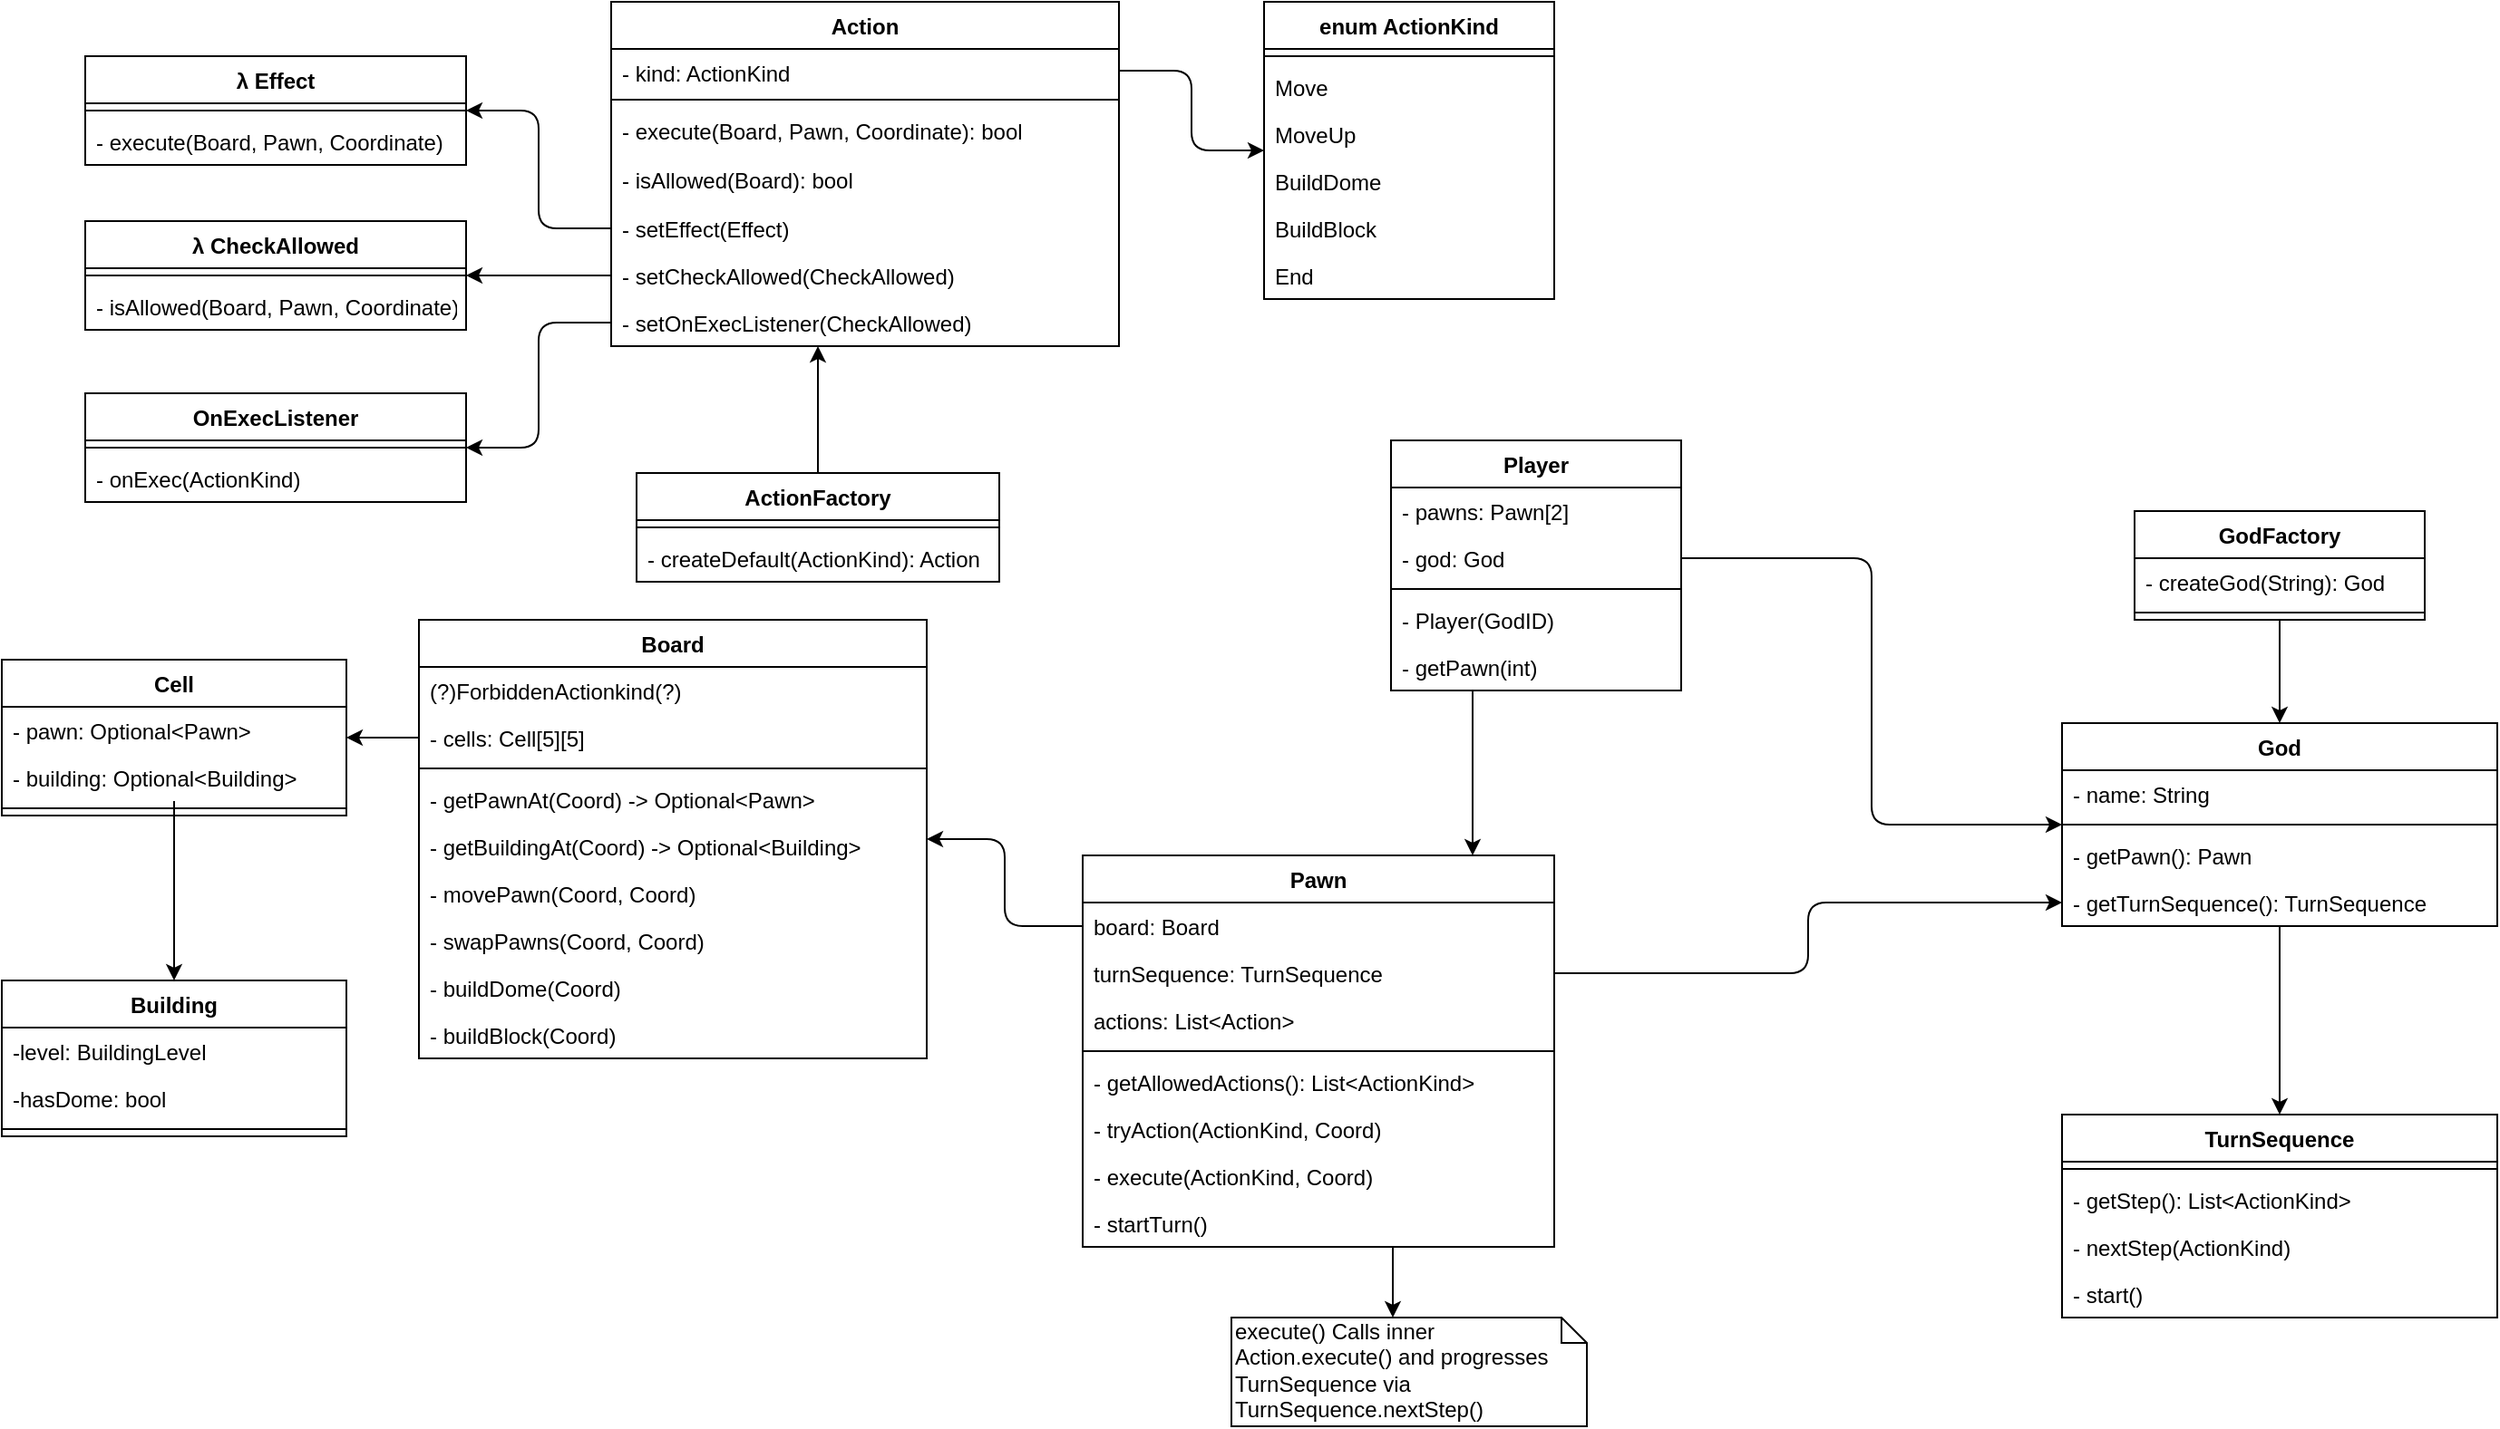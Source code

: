 <mxfile version="12.6.5" type="device"><diagram id="lQpexGLLoEIbFG-BR7qN" name="Page-1"><mxGraphModel dx="1673" dy="994" grid="1" gridSize="10" guides="1" tooltips="1" connect="1" arrows="1" fold="1" page="1" pageScale="1" pageWidth="1654" pageHeight="1169" math="0" shadow="0"><root><mxCell id="0"/><mxCell id="1" parent="0"/><mxCell id="JLLZLVs1ZS-YN2kHAcPY-19" value="Board" style="swimlane;fontStyle=1;align=center;verticalAlign=top;childLayout=stackLayout;horizontal=1;startSize=26;horizontalStack=0;resizeParent=1;resizeParentMax=0;resizeLast=0;collapsible=1;marginBottom=0;" parent="1" vertex="1"><mxGeometry x="480" y="481" width="280" height="242" as="geometry"/></mxCell><mxCell id="PprDSggKspelRnTBWBc6-31" value="(?)ForbiddenActionkind(?)" style="text;strokeColor=none;fillColor=none;align=left;verticalAlign=top;spacingLeft=4;spacingRight=4;overflow=hidden;rotatable=0;points=[[0,0.5],[1,0.5]];portConstraint=eastwest;" vertex="1" parent="JLLZLVs1ZS-YN2kHAcPY-19"><mxGeometry y="26" width="280" height="26" as="geometry"/></mxCell><mxCell id="5LOTAtUlM5BQtrTcVLAc-15" value="- cells: Cell[5][5]" style="text;strokeColor=none;fillColor=none;align=left;verticalAlign=top;spacingLeft=4;spacingRight=4;overflow=hidden;rotatable=0;points=[[0,0.5],[1,0.5]];portConstraint=eastwest;" parent="JLLZLVs1ZS-YN2kHAcPY-19" vertex="1"><mxGeometry y="52" width="280" height="26" as="geometry"/></mxCell><mxCell id="JLLZLVs1ZS-YN2kHAcPY-21" value="" style="line;strokeWidth=1;fillColor=none;align=left;verticalAlign=middle;spacingTop=-1;spacingLeft=3;spacingRight=3;rotatable=0;labelPosition=right;points=[];portConstraint=eastwest;" parent="JLLZLVs1ZS-YN2kHAcPY-19" vertex="1"><mxGeometry y="78" width="280" height="8" as="geometry"/></mxCell><mxCell id="PprDSggKspelRnTBWBc6-32" value="- getPawnAt(Coord) -&gt; Optional&lt;Pawn&gt;" style="text;strokeColor=none;fillColor=none;align=left;verticalAlign=top;spacingLeft=4;spacingRight=4;overflow=hidden;rotatable=0;points=[[0,0.5],[1,0.5]];portConstraint=eastwest;" vertex="1" parent="JLLZLVs1ZS-YN2kHAcPY-19"><mxGeometry y="86" width="280" height="26" as="geometry"/></mxCell><mxCell id="PprDSggKspelRnTBWBc6-33" value="- getBuildingAt(Coord) -&gt; Optional&lt;Building&gt;" style="text;strokeColor=none;fillColor=none;align=left;verticalAlign=top;spacingLeft=4;spacingRight=4;overflow=hidden;rotatable=0;points=[[0,0.5],[1,0.5]];portConstraint=eastwest;" vertex="1" parent="JLLZLVs1ZS-YN2kHAcPY-19"><mxGeometry y="112" width="280" height="26" as="geometry"/></mxCell><mxCell id="PprDSggKspelRnTBWBc6-34" value="- movePawn(Coord, Coord)" style="text;strokeColor=none;fillColor=none;align=left;verticalAlign=top;spacingLeft=4;spacingRight=4;overflow=hidden;rotatable=0;points=[[0,0.5],[1,0.5]];portConstraint=eastwest;" vertex="1" parent="JLLZLVs1ZS-YN2kHAcPY-19"><mxGeometry y="138" width="280" height="26" as="geometry"/></mxCell><mxCell id="PprDSggKspelRnTBWBc6-35" value="- swapPawns(Coord, Coord)" style="text;strokeColor=none;fillColor=none;align=left;verticalAlign=top;spacingLeft=4;spacingRight=4;overflow=hidden;rotatable=0;points=[[0,0.5],[1,0.5]];portConstraint=eastwest;" vertex="1" parent="JLLZLVs1ZS-YN2kHAcPY-19"><mxGeometry y="164" width="280" height="26" as="geometry"/></mxCell><mxCell id="PprDSggKspelRnTBWBc6-53" value="- buildDome(Coord)" style="text;strokeColor=none;fillColor=none;align=left;verticalAlign=top;spacingLeft=4;spacingRight=4;overflow=hidden;rotatable=0;points=[[0,0.5],[1,0.5]];portConstraint=eastwest;" vertex="1" parent="JLLZLVs1ZS-YN2kHAcPY-19"><mxGeometry y="190" width="280" height="26" as="geometry"/></mxCell><mxCell id="PprDSggKspelRnTBWBc6-54" value="- buildBlock(Coord)" style="text;strokeColor=none;fillColor=none;align=left;verticalAlign=top;spacingLeft=4;spacingRight=4;overflow=hidden;rotatable=0;points=[[0,0.5],[1,0.5]];portConstraint=eastwest;" vertex="1" parent="JLLZLVs1ZS-YN2kHAcPY-19"><mxGeometry y="216" width="280" height="26" as="geometry"/></mxCell><mxCell id="cTTuEMiOk4GReJJeWm1e-20" value="Action" style="swimlane;fontStyle=1;align=center;verticalAlign=top;childLayout=stackLayout;horizontal=1;startSize=26;horizontalStack=0;resizeParent=1;resizeParentMax=0;resizeLast=0;collapsible=1;marginBottom=0;" parent="1" vertex="1"><mxGeometry x="586" y="140" width="280" height="190" as="geometry"/></mxCell><mxCell id="cTTuEMiOk4GReJJeWm1e-21" value="- kind: ActionKind" style="text;strokeColor=none;fillColor=none;align=left;verticalAlign=top;spacingLeft=4;spacingRight=4;overflow=hidden;rotatable=0;points=[[0,0.5],[1,0.5]];portConstraint=eastwest;" parent="cTTuEMiOk4GReJJeWm1e-20" vertex="1"><mxGeometry y="26" width="280" height="24" as="geometry"/></mxCell><mxCell id="cTTuEMiOk4GReJJeWm1e-26" value="" style="line;strokeWidth=1;fillColor=none;align=left;verticalAlign=middle;spacingTop=-1;spacingLeft=3;spacingRight=3;rotatable=0;labelPosition=right;points=[];portConstraint=eastwest;" parent="cTTuEMiOk4GReJJeWm1e-20" vertex="1"><mxGeometry y="50" width="280" height="8" as="geometry"/></mxCell><mxCell id="cTTuEMiOk4GReJJeWm1e-41" value="- execute(Board, Pawn, Coordinate): bool" style="text;strokeColor=none;fillColor=none;align=left;verticalAlign=top;spacingLeft=4;spacingRight=4;overflow=hidden;rotatable=0;points=[[0,0.5],[1,0.5]];portConstraint=eastwest;" parent="cTTuEMiOk4GReJJeWm1e-20" vertex="1"><mxGeometry y="58" width="280" height="27" as="geometry"/></mxCell><mxCell id="j0KUtyWTa7JetLkTOCEy-1" value="- isAllowed(Board): bool" style="text;strokeColor=none;fillColor=none;align=left;verticalAlign=top;spacingLeft=4;spacingRight=4;overflow=hidden;rotatable=0;points=[[0,0.5],[1,0.5]];portConstraint=eastwest;" parent="cTTuEMiOk4GReJJeWm1e-20" vertex="1"><mxGeometry y="85" width="280" height="27" as="geometry"/></mxCell><mxCell id="j0KUtyWTa7JetLkTOCEy-28" value="- setEffect(Effect)" style="text;strokeColor=none;fillColor=none;align=left;verticalAlign=top;spacingLeft=4;spacingRight=4;overflow=hidden;rotatable=0;points=[[0,0.5],[1,0.5]];portConstraint=eastwest;" parent="cTTuEMiOk4GReJJeWm1e-20" vertex="1"><mxGeometry y="112" width="280" height="26" as="geometry"/></mxCell><mxCell id="j0KUtyWTa7JetLkTOCEy-27" value="- setCheckAllowed(CheckAllowed)" style="text;strokeColor=none;fillColor=none;align=left;verticalAlign=top;spacingLeft=4;spacingRight=4;overflow=hidden;rotatable=0;points=[[0,0.5],[1,0.5]];portConstraint=eastwest;" parent="cTTuEMiOk4GReJJeWm1e-20" vertex="1"><mxGeometry y="138" width="280" height="26" as="geometry"/></mxCell><mxCell id="j0KUtyWTa7JetLkTOCEy-84" value="- setOnExecListener(CheckAllowed)" style="text;strokeColor=none;fillColor=none;align=left;verticalAlign=top;spacingLeft=4;spacingRight=4;overflow=hidden;rotatable=0;points=[[0,0.5],[1,0.5]];portConstraint=eastwest;" parent="cTTuEMiOk4GReJJeWm1e-20" vertex="1"><mxGeometry y="164" width="280" height="26" as="geometry"/></mxCell><mxCell id="j0KUtyWTa7JetLkTOCEy-14" value="λ Effect" style="swimlane;fontStyle=1;align=center;verticalAlign=top;childLayout=stackLayout;horizontal=1;startSize=26;horizontalStack=0;resizeParent=1;resizeParentMax=0;resizeLast=0;collapsible=1;marginBottom=0;" parent="1" vertex="1"><mxGeometry x="296" y="170" width="210" height="60" as="geometry"/></mxCell><mxCell id="j0KUtyWTa7JetLkTOCEy-15" value="" style="line;strokeWidth=1;fillColor=none;align=left;verticalAlign=middle;spacingTop=-1;spacingLeft=3;spacingRight=3;rotatable=0;labelPosition=right;points=[];portConstraint=eastwest;" parent="j0KUtyWTa7JetLkTOCEy-14" vertex="1"><mxGeometry y="26" width="210" height="8" as="geometry"/></mxCell><mxCell id="j0KUtyWTa7JetLkTOCEy-18" value="- execute(Board, Pawn, Coordinate)" style="text;strokeColor=none;fillColor=none;align=left;verticalAlign=top;spacingLeft=4;spacingRight=4;overflow=hidden;rotatable=0;points=[[0,0.5],[1,0.5]];portConstraint=eastwest;" parent="j0KUtyWTa7JetLkTOCEy-14" vertex="1"><mxGeometry y="34" width="210" height="26" as="geometry"/></mxCell><mxCell id="j0KUtyWTa7JetLkTOCEy-19" value="λ CheckAllowed" style="swimlane;fontStyle=1;align=center;verticalAlign=top;childLayout=stackLayout;horizontal=1;startSize=26;horizontalStack=0;resizeParent=1;resizeParentMax=0;resizeLast=0;collapsible=1;marginBottom=0;" parent="1" vertex="1"><mxGeometry x="296" y="261" width="210" height="60" as="geometry"/></mxCell><mxCell id="j0KUtyWTa7JetLkTOCEy-20" value="" style="line;strokeWidth=1;fillColor=none;align=left;verticalAlign=middle;spacingTop=-1;spacingLeft=3;spacingRight=3;rotatable=0;labelPosition=right;points=[];portConstraint=eastwest;" parent="j0KUtyWTa7JetLkTOCEy-19" vertex="1"><mxGeometry y="26" width="210" height="8" as="geometry"/></mxCell><mxCell id="j0KUtyWTa7JetLkTOCEy-21" value="- isAllowed(Board, Pawn, Coordinate)" style="text;strokeColor=none;fillColor=none;align=left;verticalAlign=top;spacingLeft=4;spacingRight=4;overflow=hidden;rotatable=0;points=[[0,0.5],[1,0.5]];portConstraint=eastwest;" parent="j0KUtyWTa7JetLkTOCEy-19" vertex="1"><mxGeometry y="34" width="210" height="26" as="geometry"/></mxCell><mxCell id="PprDSggKspelRnTBWBc6-52" style="edgeStyle=elbowEdgeStyle;rounded=1;orthogonalLoop=1;jettySize=auto;html=1;" edge="1" parent="1" source="j0KUtyWTa7JetLkTOCEy-30" target="j0KUtyWTa7JetLkTOCEy-35"><mxGeometry relative="1" as="geometry"/></mxCell><mxCell id="j0KUtyWTa7JetLkTOCEy-30" value="GodFactory" style="swimlane;fontStyle=1;align=center;verticalAlign=top;childLayout=stackLayout;horizontal=1;startSize=26;horizontalStack=0;resizeParent=1;resizeParentMax=0;resizeLast=0;collapsible=1;marginBottom=0;" parent="1" vertex="1"><mxGeometry x="1426" y="421" width="160" height="60" as="geometry"/></mxCell><mxCell id="j0KUtyWTa7JetLkTOCEy-31" value="- createGod(String): God" style="text;strokeColor=none;fillColor=none;align=left;verticalAlign=top;spacingLeft=4;spacingRight=4;overflow=hidden;rotatable=0;points=[[0,0.5],[1,0.5]];portConstraint=eastwest;" parent="j0KUtyWTa7JetLkTOCEy-30" vertex="1"><mxGeometry y="26" width="160" height="26" as="geometry"/></mxCell><mxCell id="j0KUtyWTa7JetLkTOCEy-33" value="" style="line;strokeWidth=1;fillColor=none;align=left;verticalAlign=middle;spacingTop=-1;spacingLeft=3;spacingRight=3;rotatable=0;labelPosition=right;points=[];portConstraint=eastwest;" parent="j0KUtyWTa7JetLkTOCEy-30" vertex="1"><mxGeometry y="52" width="160" height="8" as="geometry"/></mxCell><mxCell id="j0KUtyWTa7JetLkTOCEy-35" value="God" style="swimlane;fontStyle=1;align=center;verticalAlign=top;childLayout=stackLayout;horizontal=1;startSize=26;horizontalStack=0;resizeParent=1;resizeParentMax=0;resizeLast=0;collapsible=1;marginBottom=0;" parent="1" vertex="1"><mxGeometry x="1386" y="538" width="240" height="112" as="geometry"/></mxCell><mxCell id="j0KUtyWTa7JetLkTOCEy-100" value="- name: String" style="text;strokeColor=none;fillColor=none;align=left;verticalAlign=top;spacingLeft=4;spacingRight=4;overflow=hidden;rotatable=0;points=[[0,0.5],[1,0.5]];portConstraint=eastwest;" parent="j0KUtyWTa7JetLkTOCEy-35" vertex="1"><mxGeometry y="26" width="240" height="26" as="geometry"/></mxCell><mxCell id="j0KUtyWTa7JetLkTOCEy-38" value="" style="line;strokeWidth=1;fillColor=none;align=left;verticalAlign=middle;spacingTop=-1;spacingLeft=3;spacingRight=3;rotatable=0;labelPosition=right;points=[];portConstraint=eastwest;" parent="j0KUtyWTa7JetLkTOCEy-35" vertex="1"><mxGeometry y="52" width="240" height="8" as="geometry"/></mxCell><mxCell id="PprDSggKspelRnTBWBc6-25" value="- getPawn(): Pawn" style="text;strokeColor=none;fillColor=none;align=left;verticalAlign=top;spacingLeft=4;spacingRight=4;overflow=hidden;rotatable=0;points=[[0,0.5],[1,0.5]];portConstraint=eastwest;" vertex="1" parent="j0KUtyWTa7JetLkTOCEy-35"><mxGeometry y="60" width="240" height="26" as="geometry"/></mxCell><mxCell id="j0KUtyWTa7JetLkTOCEy-101" value="- getTurnSequence(): TurnSequence" style="text;strokeColor=none;fillColor=none;align=left;verticalAlign=top;spacingLeft=4;spacingRight=4;overflow=hidden;rotatable=0;points=[[0,0.5],[1,0.5]];portConstraint=eastwest;" parent="j0KUtyWTa7JetLkTOCEy-35" vertex="1"><mxGeometry y="86" width="240" height="26" as="geometry"/></mxCell><mxCell id="j0KUtyWTa7JetLkTOCEy-46" value="TurnSequence" style="swimlane;fontStyle=1;align=center;verticalAlign=top;childLayout=stackLayout;horizontal=1;startSize=26;horizontalStack=0;resizeParent=1;resizeParentMax=0;resizeLast=0;collapsible=1;marginBottom=0;" parent="1" vertex="1"><mxGeometry x="1386" y="754" width="240" height="112" as="geometry"/></mxCell><mxCell id="j0KUtyWTa7JetLkTOCEy-48" value="" style="line;strokeWidth=1;fillColor=none;align=left;verticalAlign=middle;spacingTop=-1;spacingLeft=3;spacingRight=3;rotatable=0;labelPosition=right;points=[];portConstraint=eastwest;" parent="j0KUtyWTa7JetLkTOCEy-46" vertex="1"><mxGeometry y="26" width="240" height="8" as="geometry"/></mxCell><mxCell id="j0KUtyWTa7JetLkTOCEy-55" value="- getStep(): List&lt;ActionKind&gt;" style="text;strokeColor=none;fillColor=none;align=left;verticalAlign=top;spacingLeft=4;spacingRight=4;overflow=hidden;rotatable=0;points=[[0,0.5],[1,0.5]];portConstraint=eastwest;" parent="j0KUtyWTa7JetLkTOCEy-46" vertex="1"><mxGeometry y="34" width="240" height="26" as="geometry"/></mxCell><mxCell id="PprDSggKspelRnTBWBc6-21" value="- nextStep(ActionKind)" style="text;strokeColor=none;fillColor=none;align=left;verticalAlign=top;spacingLeft=4;spacingRight=4;overflow=hidden;rotatable=0;points=[[0,0.5],[1,0.5]];portConstraint=eastwest;" vertex="1" parent="j0KUtyWTa7JetLkTOCEy-46"><mxGeometry y="60" width="240" height="26" as="geometry"/></mxCell><mxCell id="PprDSggKspelRnTBWBc6-36" value="- start()" style="text;strokeColor=none;fillColor=none;align=left;verticalAlign=top;spacingLeft=4;spacingRight=4;overflow=hidden;rotatable=0;points=[[0,0.5],[1,0.5]];portConstraint=eastwest;" vertex="1" parent="j0KUtyWTa7JetLkTOCEy-46"><mxGeometry y="86" width="240" height="26" as="geometry"/></mxCell><mxCell id="PprDSggKspelRnTBWBc6-51" style="edgeStyle=elbowEdgeStyle;rounded=1;orthogonalLoop=1;jettySize=auto;html=1;" edge="1" parent="1" source="j0KUtyWTa7JetLkTOCEy-67" target="cTTuEMiOk4GReJJeWm1e-20"><mxGeometry relative="1" as="geometry"/></mxCell><mxCell id="j0KUtyWTa7JetLkTOCEy-67" value="ActionFactory" style="swimlane;fontStyle=1;align=center;verticalAlign=top;childLayout=stackLayout;horizontal=1;startSize=26;horizontalStack=0;resizeParent=1;resizeParentMax=0;resizeLast=0;collapsible=1;marginBottom=0;" parent="1" vertex="1"><mxGeometry x="600" y="400" width="200" height="60" as="geometry"/></mxCell><mxCell id="j0KUtyWTa7JetLkTOCEy-69" value="" style="line;strokeWidth=1;fillColor=none;align=left;verticalAlign=middle;spacingTop=-1;spacingLeft=3;spacingRight=3;rotatable=0;labelPosition=right;points=[];portConstraint=eastwest;" parent="j0KUtyWTa7JetLkTOCEy-67" vertex="1"><mxGeometry y="26" width="200" height="8" as="geometry"/></mxCell><mxCell id="j0KUtyWTa7JetLkTOCEy-68" value="- createDefault(ActionKind): Action" style="text;strokeColor=none;fillColor=none;align=left;verticalAlign=top;spacingLeft=4;spacingRight=4;overflow=hidden;rotatable=0;points=[[0,0.5],[1,0.5]];portConstraint=eastwest;" parent="j0KUtyWTa7JetLkTOCEy-67" vertex="1"><mxGeometry y="34" width="200" height="26" as="geometry"/></mxCell><mxCell id="j0KUtyWTa7JetLkTOCEy-73" value="enum ActionKind" style="swimlane;fontStyle=1;align=center;verticalAlign=top;childLayout=stackLayout;horizontal=1;startSize=26;horizontalStack=0;resizeParent=1;resizeParentMax=0;resizeLast=0;collapsible=1;marginBottom=0;" parent="1" vertex="1"><mxGeometry x="946" y="140" width="160" height="164" as="geometry"/></mxCell><mxCell id="j0KUtyWTa7JetLkTOCEy-74" value="" style="line;strokeWidth=1;fillColor=none;align=left;verticalAlign=middle;spacingTop=-1;spacingLeft=3;spacingRight=3;rotatable=0;labelPosition=right;points=[];portConstraint=eastwest;" parent="j0KUtyWTa7JetLkTOCEy-73" vertex="1"><mxGeometry y="26" width="160" height="8" as="geometry"/></mxCell><mxCell id="j0KUtyWTa7JetLkTOCEy-78" value="Move" style="text;strokeColor=none;fillColor=none;align=left;verticalAlign=top;spacingLeft=4;spacingRight=4;overflow=hidden;rotatable=0;points=[[0,0.5],[1,0.5]];portConstraint=eastwest;" parent="j0KUtyWTa7JetLkTOCEy-73" vertex="1"><mxGeometry y="34" width="160" height="26" as="geometry"/></mxCell><mxCell id="j0KUtyWTa7JetLkTOCEy-81" value="MoveUp" style="text;strokeColor=none;fillColor=none;align=left;verticalAlign=top;spacingLeft=4;spacingRight=4;overflow=hidden;rotatable=0;points=[[0,0.5],[1,0.5]];portConstraint=eastwest;" parent="j0KUtyWTa7JetLkTOCEy-73" vertex="1"><mxGeometry y="60" width="160" height="26" as="geometry"/></mxCell><mxCell id="j0KUtyWTa7JetLkTOCEy-79" value="BuildDome" style="text;strokeColor=none;fillColor=none;align=left;verticalAlign=top;spacingLeft=4;spacingRight=4;overflow=hidden;rotatable=0;points=[[0,0.5],[1,0.5]];portConstraint=eastwest;" parent="j0KUtyWTa7JetLkTOCEy-73" vertex="1"><mxGeometry y="86" width="160" height="26" as="geometry"/></mxCell><mxCell id="j0KUtyWTa7JetLkTOCEy-80" value="BuildBlock" style="text;strokeColor=none;fillColor=none;align=left;verticalAlign=top;spacingLeft=4;spacingRight=4;overflow=hidden;rotatable=0;points=[[0,0.5],[1,0.5]];portConstraint=eastwest;" parent="j0KUtyWTa7JetLkTOCEy-73" vertex="1"><mxGeometry y="112" width="160" height="26" as="geometry"/></mxCell><mxCell id="j0KUtyWTa7JetLkTOCEy-88" value="End" style="text;strokeColor=none;fillColor=none;align=left;verticalAlign=top;spacingLeft=4;spacingRight=4;overflow=hidden;rotatable=0;points=[[0,0.5],[1,0.5]];portConstraint=eastwest;" parent="j0KUtyWTa7JetLkTOCEy-73" vertex="1"><mxGeometry y="138" width="160" height="26" as="geometry"/></mxCell><mxCell id="j0KUtyWTa7JetLkTOCEy-85" value="OnExecListener" style="swimlane;fontStyle=1;align=center;verticalAlign=top;childLayout=stackLayout;horizontal=1;startSize=26;horizontalStack=0;resizeParent=1;resizeParentMax=0;resizeLast=0;collapsible=1;marginBottom=0;" parent="1" vertex="1"><mxGeometry x="296" y="356" width="210" height="60" as="geometry"/></mxCell><mxCell id="j0KUtyWTa7JetLkTOCEy-86" value="" style="line;strokeWidth=1;fillColor=none;align=left;verticalAlign=middle;spacingTop=-1;spacingLeft=3;spacingRight=3;rotatable=0;labelPosition=right;points=[];portConstraint=eastwest;" parent="j0KUtyWTa7JetLkTOCEy-85" vertex="1"><mxGeometry y="26" width="210" height="8" as="geometry"/></mxCell><mxCell id="j0KUtyWTa7JetLkTOCEy-87" value="- onExec(ActionKind)" style="text;strokeColor=none;fillColor=none;align=left;verticalAlign=top;spacingLeft=4;spacingRight=4;overflow=hidden;rotatable=0;points=[[0,0.5],[1,0.5]];portConstraint=eastwest;" parent="j0KUtyWTa7JetLkTOCEy-85" vertex="1"><mxGeometry y="34" width="210" height="26" as="geometry"/></mxCell><mxCell id="j0KUtyWTa7JetLkTOCEy-93" value="execute() Calls inner Action.execute() and progresses TurnSequence via TurnSequence.nextStep()" style="shape=note;whiteSpace=wrap;html=1;size=14;verticalAlign=top;align=left;spacingTop=-6;" parent="1" vertex="1"><mxGeometry x="928" y="866" width="196" height="60" as="geometry"/></mxCell><mxCell id="j0KUtyWTa7JetLkTOCEy-96" value="Player" style="swimlane;fontStyle=1;align=center;verticalAlign=top;childLayout=stackLayout;horizontal=1;startSize=26;horizontalStack=0;resizeParent=1;resizeParentMax=0;resizeLast=0;collapsible=1;marginBottom=0;" parent="1" vertex="1"><mxGeometry x="1016" y="382" width="160" height="138" as="geometry"/></mxCell><mxCell id="j0KUtyWTa7JetLkTOCEy-37" value="- pawns: Pawn[2]" style="text;strokeColor=none;fillColor=none;align=left;verticalAlign=top;spacingLeft=4;spacingRight=4;overflow=hidden;rotatable=0;points=[[0,0.5],[1,0.5]];portConstraint=eastwest;" parent="j0KUtyWTa7JetLkTOCEy-96" vertex="1"><mxGeometry y="26" width="160" height="26" as="geometry"/></mxCell><mxCell id="PprDSggKspelRnTBWBc6-47" value="- god: God" style="text;strokeColor=none;fillColor=none;align=left;verticalAlign=top;spacingLeft=4;spacingRight=4;overflow=hidden;rotatable=0;points=[[0,0.5],[1,0.5]];portConstraint=eastwest;" vertex="1" parent="j0KUtyWTa7JetLkTOCEy-96"><mxGeometry y="52" width="160" height="26" as="geometry"/></mxCell><mxCell id="j0KUtyWTa7JetLkTOCEy-98" value="" style="line;strokeWidth=1;fillColor=none;align=left;verticalAlign=middle;spacingTop=-1;spacingLeft=3;spacingRight=3;rotatable=0;labelPosition=right;points=[];portConstraint=eastwest;" parent="j0KUtyWTa7JetLkTOCEy-96" vertex="1"><mxGeometry y="78" width="160" height="8" as="geometry"/></mxCell><mxCell id="j0KUtyWTa7JetLkTOCEy-97" value="- Player(GodID)" style="text;strokeColor=none;fillColor=none;align=left;verticalAlign=top;spacingLeft=4;spacingRight=4;overflow=hidden;rotatable=0;points=[[0,0.5],[1,0.5]];portConstraint=eastwest;" parent="j0KUtyWTa7JetLkTOCEy-96" vertex="1"><mxGeometry y="86" width="160" height="26" as="geometry"/></mxCell><mxCell id="PprDSggKspelRnTBWBc6-30" value="- getPawn(int)" style="text;strokeColor=none;fillColor=none;align=left;verticalAlign=top;spacingLeft=4;spacingRight=4;overflow=hidden;rotatable=0;points=[[0,0.5],[1,0.5]];portConstraint=eastwest;" vertex="1" parent="j0KUtyWTa7JetLkTOCEy-96"><mxGeometry y="112" width="160" height="26" as="geometry"/></mxCell><mxCell id="j0KUtyWTa7JetLkTOCEy-102" style="edgeStyle=elbowEdgeStyle;rounded=1;orthogonalLoop=1;jettySize=auto;html=1;endArrow=classic;endFill=1;" parent="1" source="cTTuEMiOk4GReJJeWm1e-21" target="j0KUtyWTa7JetLkTOCEy-73" edge="1"><mxGeometry relative="1" as="geometry"/></mxCell><mxCell id="j0KUtyWTa7JetLkTOCEy-103" style="edgeStyle=elbowEdgeStyle;rounded=1;orthogonalLoop=1;jettySize=auto;html=1;endArrow=classic;endFill=1;" parent="1" source="j0KUtyWTa7JetLkTOCEy-27" target="j0KUtyWTa7JetLkTOCEy-19" edge="1"><mxGeometry relative="1" as="geometry"/></mxCell><mxCell id="j0KUtyWTa7JetLkTOCEy-104" style="edgeStyle=elbowEdgeStyle;rounded=1;orthogonalLoop=1;jettySize=auto;html=1;endArrow=classic;endFill=1;" parent="1" source="j0KUtyWTa7JetLkTOCEy-84" target="j0KUtyWTa7JetLkTOCEy-85" edge="1"><mxGeometry relative="1" as="geometry"/></mxCell><mxCell id="j0KUtyWTa7JetLkTOCEy-105" style="edgeStyle=elbowEdgeStyle;rounded=1;orthogonalLoop=1;jettySize=auto;html=1;endArrow=classic;endFill=1;" parent="1" source="j0KUtyWTa7JetLkTOCEy-28" target="j0KUtyWTa7JetLkTOCEy-14" edge="1"><mxGeometry relative="1" as="geometry"/></mxCell><mxCell id="PprDSggKspelRnTBWBc6-8" value="Cell" style="swimlane;fontStyle=1;align=center;verticalAlign=top;childLayout=stackLayout;horizontal=1;startSize=26;horizontalStack=0;resizeParent=1;resizeParentMax=0;resizeLast=0;collapsible=1;marginBottom=0;" vertex="1" parent="1"><mxGeometry x="250" y="503" width="190" height="86" as="geometry"/></mxCell><mxCell id="PprDSggKspelRnTBWBc6-9" value="- pawn: Optional&lt;Pawn&gt;" style="text;strokeColor=none;fillColor=none;align=left;verticalAlign=top;spacingLeft=4;spacingRight=4;overflow=hidden;rotatable=0;points=[[0,0.5],[1,0.5]];portConstraint=eastwest;" vertex="1" parent="PprDSggKspelRnTBWBc6-8"><mxGeometry y="26" width="190" height="26" as="geometry"/></mxCell><mxCell id="PprDSggKspelRnTBWBc6-10" value="- building: Optional&lt;Building&gt;" style="text;strokeColor=none;fillColor=none;align=left;verticalAlign=top;spacingLeft=4;spacingRight=4;overflow=hidden;rotatable=0;points=[[0,0.5],[1,0.5]];portConstraint=eastwest;" vertex="1" parent="PprDSggKspelRnTBWBc6-8"><mxGeometry y="52" width="190" height="26" as="geometry"/></mxCell><mxCell id="PprDSggKspelRnTBWBc6-11" value="" style="line;strokeWidth=1;fillColor=none;align=left;verticalAlign=middle;spacingTop=-1;spacingLeft=3;spacingRight=3;rotatable=0;labelPosition=right;points=[];portConstraint=eastwest;" vertex="1" parent="PprDSggKspelRnTBWBc6-8"><mxGeometry y="78" width="190" height="8" as="geometry"/></mxCell><mxCell id="PprDSggKspelRnTBWBc6-12" value="Building" style="swimlane;fontStyle=1;align=center;verticalAlign=top;childLayout=stackLayout;horizontal=1;startSize=26;horizontalStack=0;resizeParent=1;resizeParentMax=0;resizeLast=0;collapsible=1;marginBottom=0;" vertex="1" parent="1"><mxGeometry x="250" y="680" width="190" height="86" as="geometry"/></mxCell><mxCell id="PprDSggKspelRnTBWBc6-13" value="-level: BuildingLevel" style="text;strokeColor=none;fillColor=none;align=left;verticalAlign=top;spacingLeft=4;spacingRight=4;overflow=hidden;rotatable=0;points=[[0,0.5],[1,0.5]];portConstraint=eastwest;" vertex="1" parent="PprDSggKspelRnTBWBc6-12"><mxGeometry y="26" width="190" height="26" as="geometry"/></mxCell><mxCell id="PprDSggKspelRnTBWBc6-14" value="-hasDome: bool" style="text;strokeColor=none;fillColor=none;align=left;verticalAlign=top;spacingLeft=4;spacingRight=4;overflow=hidden;rotatable=0;points=[[0,0.5],[1,0.5]];portConstraint=eastwest;" vertex="1" parent="PprDSggKspelRnTBWBc6-12"><mxGeometry y="52" width="190" height="26" as="geometry"/></mxCell><mxCell id="PprDSggKspelRnTBWBc6-15" value="" style="line;strokeWidth=1;fillColor=none;align=left;verticalAlign=middle;spacingTop=-1;spacingLeft=3;spacingRight=3;rotatable=0;labelPosition=right;points=[];portConstraint=eastwest;" vertex="1" parent="PprDSggKspelRnTBWBc6-12"><mxGeometry y="78" width="190" height="8" as="geometry"/></mxCell><mxCell id="PprDSggKspelRnTBWBc6-22" style="rounded=1;orthogonalLoop=1;jettySize=auto;html=1;edgeStyle=elbowEdgeStyle;elbow=vertical;" edge="1" parent="1" source="PprDSggKspelRnTBWBc6-10" target="PprDSggKspelRnTBWBc6-12"><mxGeometry relative="1" as="geometry"/></mxCell><mxCell id="PprDSggKspelRnTBWBc6-23" style="edgeStyle=elbowEdgeStyle;rounded=1;orthogonalLoop=1;jettySize=auto;html=1;elbow=vertical;" edge="1" parent="1" source="5LOTAtUlM5BQtrTcVLAc-15" target="PprDSggKspelRnTBWBc6-8"><mxGeometry relative="1" as="geometry"/></mxCell><mxCell id="PprDSggKspelRnTBWBc6-29" style="edgeStyle=elbowEdgeStyle;rounded=1;orthogonalLoop=1;jettySize=auto;elbow=vertical;html=1;" edge="1" parent="1" source="j0KUtyWTa7JetLkTOCEy-101" target="j0KUtyWTa7JetLkTOCEy-46"><mxGeometry relative="1" as="geometry"/></mxCell><mxCell id="PprDSggKspelRnTBWBc6-50" style="edgeStyle=elbowEdgeStyle;rounded=1;orthogonalLoop=1;jettySize=auto;html=1;" edge="1" parent="1" source="PprDSggKspelRnTBWBc6-37" target="j0KUtyWTa7JetLkTOCEy-93"><mxGeometry relative="1" as="geometry"/></mxCell><mxCell id="PprDSggKspelRnTBWBc6-37" value="Pawn" style="swimlane;fontStyle=1;align=center;verticalAlign=top;childLayout=stackLayout;horizontal=1;startSize=26;horizontalStack=0;resizeParent=1;resizeParentMax=0;resizeLast=0;collapsible=1;marginBottom=0;" vertex="1" parent="1"><mxGeometry x="846" y="611" width="260" height="216" as="geometry"/></mxCell><mxCell id="PprDSggKspelRnTBWBc6-38" value="board: Board" style="text;strokeColor=none;fillColor=none;align=left;verticalAlign=top;spacingLeft=4;spacingRight=4;overflow=hidden;rotatable=0;points=[[0,0.5],[1,0.5]];portConstraint=eastwest;" vertex="1" parent="PprDSggKspelRnTBWBc6-37"><mxGeometry y="26" width="260" height="26" as="geometry"/></mxCell><mxCell id="PprDSggKspelRnTBWBc6-40" value="turnSequence: TurnSequence" style="text;strokeColor=none;fillColor=none;align=left;verticalAlign=top;spacingLeft=4;spacingRight=4;overflow=hidden;rotatable=0;points=[[0,0.5],[1,0.5]];portConstraint=eastwest;" vertex="1" parent="PprDSggKspelRnTBWBc6-37"><mxGeometry y="52" width="260" height="26" as="geometry"/></mxCell><mxCell id="PprDSggKspelRnTBWBc6-56" value="actions: List&lt;Action&gt;" style="text;strokeColor=none;fillColor=none;align=left;verticalAlign=top;spacingLeft=4;spacingRight=4;overflow=hidden;rotatable=0;points=[[0,0.5],[1,0.5]];portConstraint=eastwest;" vertex="1" parent="PprDSggKspelRnTBWBc6-37"><mxGeometry y="78" width="260" height="26" as="geometry"/></mxCell><mxCell id="PprDSggKspelRnTBWBc6-39" value="" style="line;strokeWidth=1;fillColor=none;align=left;verticalAlign=middle;spacingTop=-1;spacingLeft=3;spacingRight=3;rotatable=0;labelPosition=right;points=[];portConstraint=eastwest;" vertex="1" parent="PprDSggKspelRnTBWBc6-37"><mxGeometry y="104" width="260" height="8" as="geometry"/></mxCell><mxCell id="PprDSggKspelRnTBWBc6-41" value="- getAllowedActions(): List&lt;ActionKind&gt;" style="text;strokeColor=none;fillColor=none;align=left;verticalAlign=top;spacingLeft=4;spacingRight=4;overflow=hidden;rotatable=0;points=[[0,0.5],[1,0.5]];portConstraint=eastwest;" vertex="1" parent="PprDSggKspelRnTBWBc6-37"><mxGeometry y="112" width="260" height="26" as="geometry"/></mxCell><mxCell id="PprDSggKspelRnTBWBc6-43" value="- tryAction(ActionKind, Coord)" style="text;strokeColor=none;fillColor=none;align=left;verticalAlign=top;spacingLeft=4;spacingRight=4;overflow=hidden;rotatable=0;points=[[0,0.5],[1,0.5]];portConstraint=eastwest;" vertex="1" parent="PprDSggKspelRnTBWBc6-37"><mxGeometry y="138" width="260" height="26" as="geometry"/></mxCell><mxCell id="PprDSggKspelRnTBWBc6-44" value="- execute(ActionKind, Coord)" style="text;strokeColor=none;fillColor=none;align=left;verticalAlign=top;spacingLeft=4;spacingRight=4;overflow=hidden;rotatable=0;points=[[0,0.5],[1,0.5]];portConstraint=eastwest;" vertex="1" parent="PprDSggKspelRnTBWBc6-37"><mxGeometry y="164" width="260" height="26" as="geometry"/></mxCell><mxCell id="PprDSggKspelRnTBWBc6-45" value="- startTurn()" style="text;strokeColor=none;fillColor=none;align=left;verticalAlign=top;spacingLeft=4;spacingRight=4;overflow=hidden;rotatable=0;points=[[0,0.5],[1,0.5]];portConstraint=eastwest;" vertex="1" parent="PprDSggKspelRnTBWBc6-37"><mxGeometry y="190" width="260" height="26" as="geometry"/></mxCell><mxCell id="PprDSggKspelRnTBWBc6-46" style="edgeStyle=elbowEdgeStyle;rounded=1;orthogonalLoop=1;jettySize=auto;html=1;" edge="1" parent="1" source="PprDSggKspelRnTBWBc6-30" target="PprDSggKspelRnTBWBc6-37"><mxGeometry relative="1" as="geometry"/></mxCell><mxCell id="PprDSggKspelRnTBWBc6-48" style="edgeStyle=elbowEdgeStyle;rounded=1;orthogonalLoop=1;jettySize=auto;html=1;" edge="1" parent="1" source="PprDSggKspelRnTBWBc6-47" target="j0KUtyWTa7JetLkTOCEy-35"><mxGeometry relative="1" as="geometry"/></mxCell><mxCell id="PprDSggKspelRnTBWBc6-49" style="edgeStyle=elbowEdgeStyle;rounded=1;orthogonalLoop=1;jettySize=auto;html=1;" edge="1" parent="1" source="PprDSggKspelRnTBWBc6-40" target="j0KUtyWTa7JetLkTOCEy-101"><mxGeometry relative="1" as="geometry"/></mxCell><mxCell id="PprDSggKspelRnTBWBc6-55" style="edgeStyle=elbowEdgeStyle;rounded=1;orthogonalLoop=1;jettySize=auto;html=1;" edge="1" parent="1" source="PprDSggKspelRnTBWBc6-38" target="JLLZLVs1ZS-YN2kHAcPY-19"><mxGeometry relative="1" as="geometry"/></mxCell></root></mxGraphModel></diagram></mxfile>